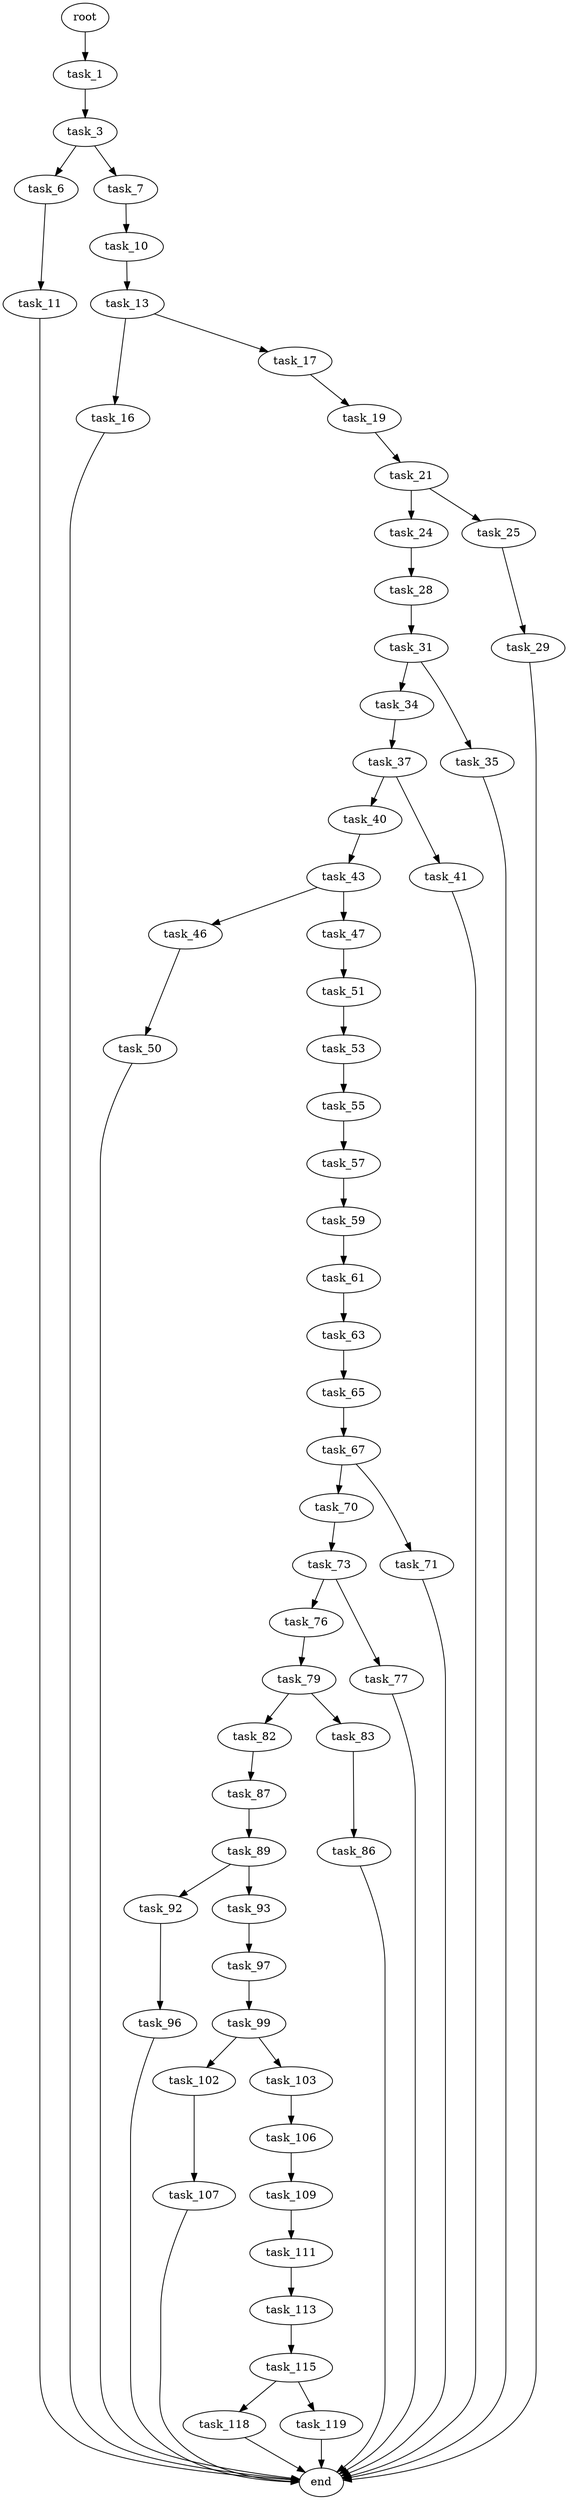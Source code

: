 digraph G {
  root [size="0.000000"];
  task_1 [size="68719476736.000000"];
  task_3 [size="28991029248.000000"];
  task_6 [size="28991029248.000000"];
  task_7 [size="4519803571.000000"];
  task_10 [size="246965167186.000000"];
  task_11 [size="68719476736.000000"];
  task_13 [size="399352753708.000000"];
  task_16 [size="7290832666.000000"];
  task_17 [size="85866288825.000000"];
  task_19 [size="782757789696.000000"];
  task_21 [size="28991029248.000000"];
  task_24 [size="1073741824000.000000"];
  task_25 [size="13032385559.000000"];
  task_28 [size="134217728000.000000"];
  task_29 [size="36660306125.000000"];
  task_31 [size="10487468945.000000"];
  task_34 [size="839087430671.000000"];
  task_35 [size="28991029248.000000"];
  task_37 [size="231928233984.000000"];
  task_40 [size="959395577.000000"];
  task_41 [size="172557149570.000000"];
  task_43 [size="28991029248.000000"];
  task_46 [size="549755813888.000000"];
  task_47 [size="8859673218.000000"];
  task_50 [size="12442325715.000000"];
  task_51 [size="7369716740.000000"];
  task_53 [size="3539929937.000000"];
  task_55 [size="736715151905.000000"];
  task_57 [size="4657463283.000000"];
  task_59 [size="8589934592.000000"];
  task_61 [size="27264142473.000000"];
  task_63 [size="368293445632.000000"];
  task_65 [size="6450256059.000000"];
  task_67 [size="16430561537.000000"];
  task_70 [size="12001282559.000000"];
  task_71 [size="26752808168.000000"];
  task_73 [size="3844980850.000000"];
  task_76 [size="8589934592.000000"];
  task_77 [size="8368929050.000000"];
  task_79 [size="782757789696.000000"];
  task_82 [size="40844271873.000000"];
  task_83 [size="13044730078.000000"];
  task_86 [size="1888358683.000000"];
  task_87 [size="368293445632.000000"];
  task_89 [size="68719476736.000000"];
  task_92 [size="622497896303.000000"];
  task_93 [size="33108937644.000000"];
  task_96 [size="7227234863.000000"];
  task_97 [size="179511761260.000000"];
  task_99 [size="2099473567.000000"];
  task_102 [size="68719476736.000000"];
  task_103 [size="33098724449.000000"];
  task_106 [size="782757789696.000000"];
  task_107 [size="54570394201.000000"];
  task_109 [size="26957211341.000000"];
  task_111 [size="68719476736.000000"];
  task_113 [size="16683269472.000000"];
  task_115 [size="71080664971.000000"];
  task_118 [size="134217728000.000000"];
  task_119 [size="17687472051.000000"];
  end [size="0.000000"];

  root -> task_1 [size="1.000000"];
  task_1 -> task_3 [size="134217728.000000"];
  task_3 -> task_6 [size="75497472.000000"];
  task_3 -> task_7 [size="75497472.000000"];
  task_6 -> task_11 [size="75497472.000000"];
  task_7 -> task_10 [size="134217728.000000"];
  task_10 -> task_13 [size="679477248.000000"];
  task_11 -> end [size="1.000000"];
  task_13 -> task_16 [size="301989888.000000"];
  task_13 -> task_17 [size="301989888.000000"];
  task_16 -> end [size="1.000000"];
  task_17 -> task_19 [size="209715200.000000"];
  task_19 -> task_21 [size="679477248.000000"];
  task_21 -> task_24 [size="75497472.000000"];
  task_21 -> task_25 [size="75497472.000000"];
  task_24 -> task_28 [size="838860800.000000"];
  task_25 -> task_29 [size="838860800.000000"];
  task_28 -> task_31 [size="209715200.000000"];
  task_29 -> end [size="1.000000"];
  task_31 -> task_34 [size="301989888.000000"];
  task_31 -> task_35 [size="301989888.000000"];
  task_34 -> task_37 [size="536870912.000000"];
  task_35 -> end [size="1.000000"];
  task_37 -> task_40 [size="301989888.000000"];
  task_37 -> task_41 [size="301989888.000000"];
  task_40 -> task_43 [size="75497472.000000"];
  task_41 -> end [size="1.000000"];
  task_43 -> task_46 [size="75497472.000000"];
  task_43 -> task_47 [size="75497472.000000"];
  task_46 -> task_50 [size="536870912.000000"];
  task_47 -> task_51 [size="536870912.000000"];
  task_50 -> end [size="1.000000"];
  task_51 -> task_53 [size="209715200.000000"];
  task_53 -> task_55 [size="75497472.000000"];
  task_55 -> task_57 [size="536870912.000000"];
  task_57 -> task_59 [size="209715200.000000"];
  task_59 -> task_61 [size="33554432.000000"];
  task_61 -> task_63 [size="838860800.000000"];
  task_63 -> task_65 [size="411041792.000000"];
  task_65 -> task_67 [size="536870912.000000"];
  task_67 -> task_70 [size="33554432.000000"];
  task_67 -> task_71 [size="33554432.000000"];
  task_70 -> task_73 [size="301989888.000000"];
  task_71 -> end [size="1.000000"];
  task_73 -> task_76 [size="209715200.000000"];
  task_73 -> task_77 [size="209715200.000000"];
  task_76 -> task_79 [size="33554432.000000"];
  task_77 -> end [size="1.000000"];
  task_79 -> task_82 [size="679477248.000000"];
  task_79 -> task_83 [size="679477248.000000"];
  task_82 -> task_87 [size="33554432.000000"];
  task_83 -> task_86 [size="301989888.000000"];
  task_86 -> end [size="1.000000"];
  task_87 -> task_89 [size="411041792.000000"];
  task_89 -> task_92 [size="134217728.000000"];
  task_89 -> task_93 [size="134217728.000000"];
  task_92 -> task_96 [size="679477248.000000"];
  task_93 -> task_97 [size="134217728.000000"];
  task_96 -> end [size="1.000000"];
  task_97 -> task_99 [size="301989888.000000"];
  task_99 -> task_102 [size="33554432.000000"];
  task_99 -> task_103 [size="33554432.000000"];
  task_102 -> task_107 [size="134217728.000000"];
  task_103 -> task_106 [size="33554432.000000"];
  task_106 -> task_109 [size="679477248.000000"];
  task_107 -> end [size="1.000000"];
  task_109 -> task_111 [size="33554432.000000"];
  task_111 -> task_113 [size="134217728.000000"];
  task_113 -> task_115 [size="301989888.000000"];
  task_115 -> task_118 [size="134217728.000000"];
  task_115 -> task_119 [size="134217728.000000"];
  task_118 -> end [size="1.000000"];
  task_119 -> end [size="1.000000"];
}
